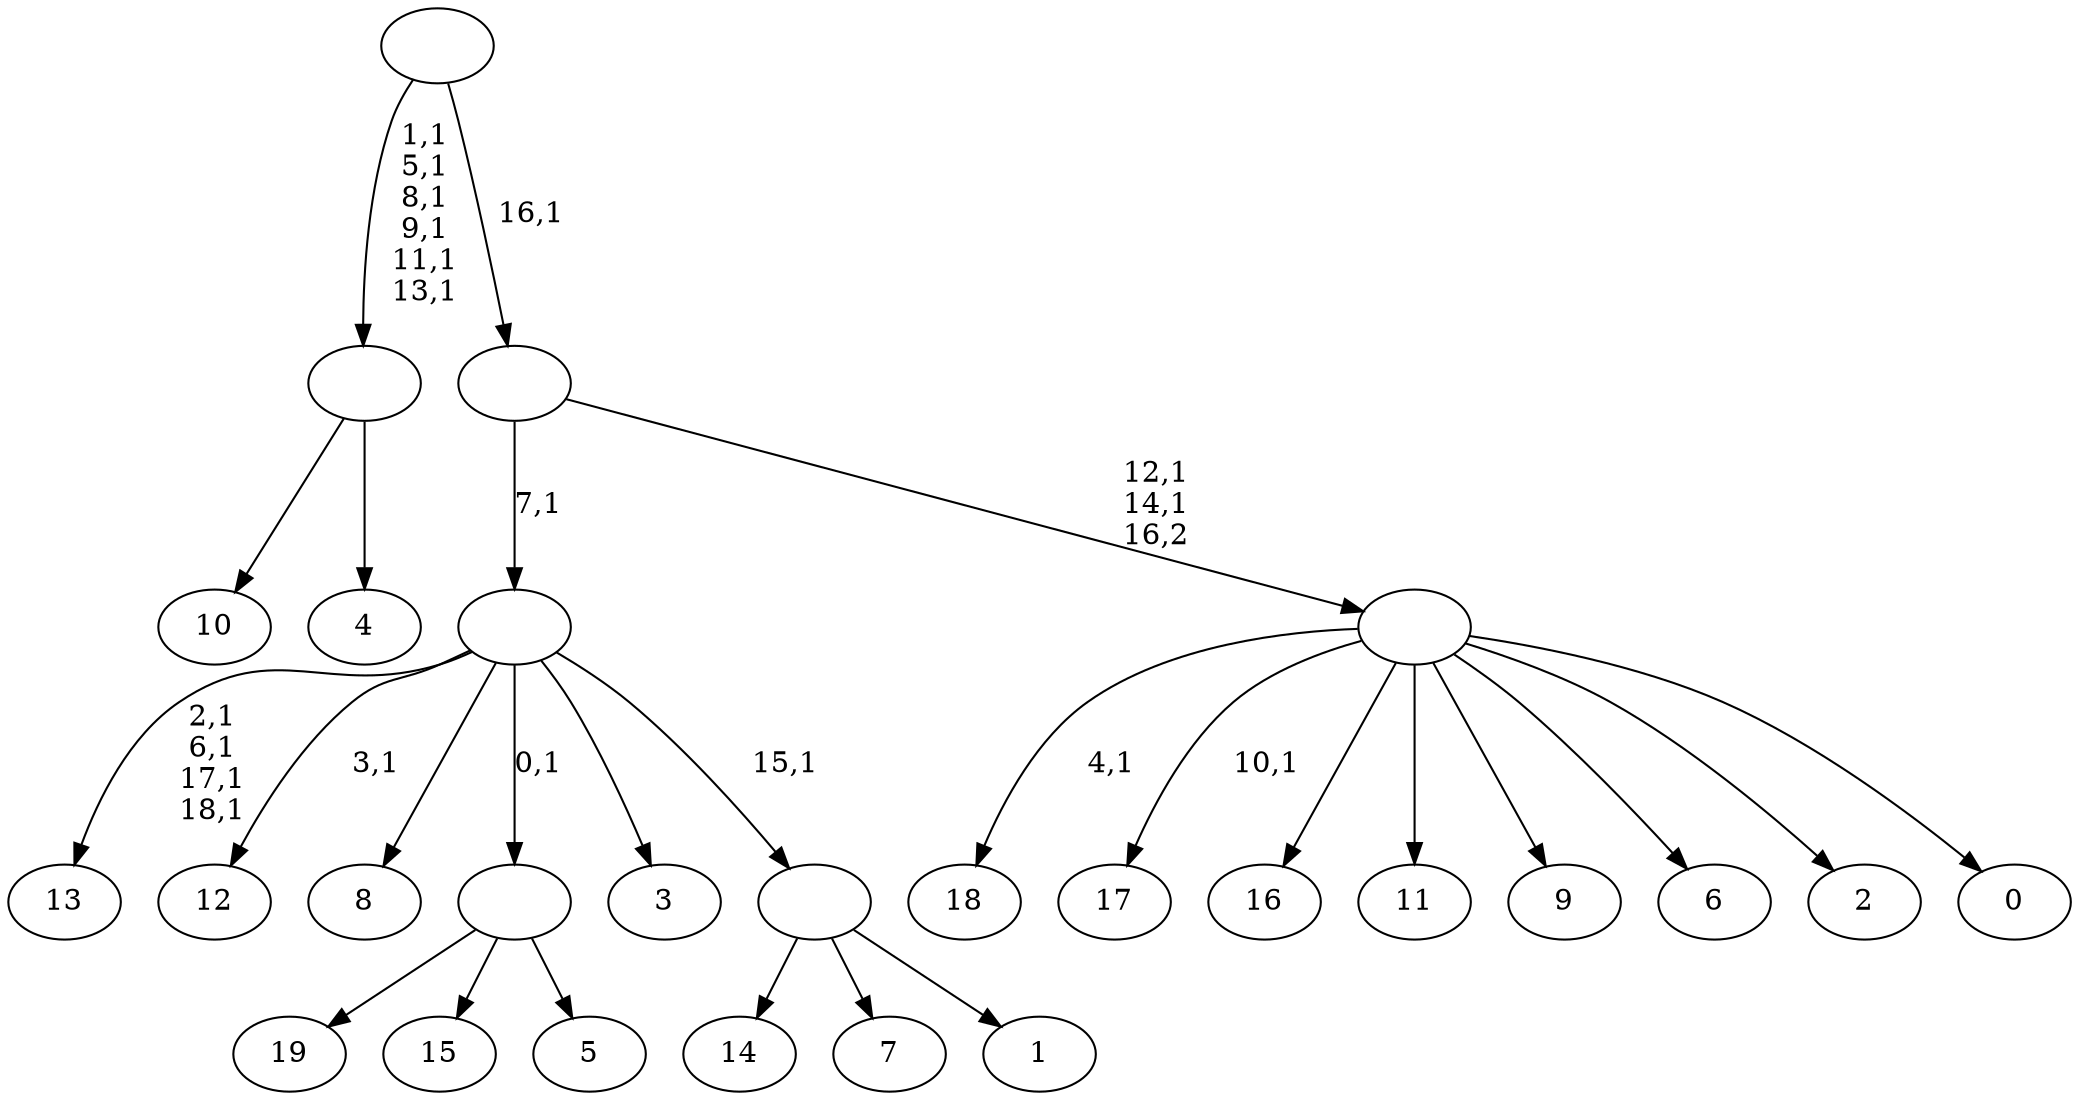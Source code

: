 digraph T {
	39 [label="19"]
	38 [label="18"]
	36 [label="17"]
	34 [label="16"]
	33 [label="15"]
	32 [label="14"]
	31 [label="13"]
	26 [label="12"]
	24 [label="11"]
	23 [label="10"]
	22 [label="9"]
	21 [label="8"]
	20 [label="7"]
	19 [label="6"]
	18 [label="5"]
	17 [label=""]
	16 [label="4"]
	15 [label=""]
	9 [label="3"]
	8 [label="2"]
	7 [label="1"]
	6 [label=""]
	5 [label=""]
	4 [label="0"]
	3 [label=""]
	1 [label=""]
	0 [label=""]
	17 -> 39 [label=""]
	17 -> 33 [label=""]
	17 -> 18 [label=""]
	15 -> 23 [label=""]
	15 -> 16 [label=""]
	6 -> 32 [label=""]
	6 -> 20 [label=""]
	6 -> 7 [label=""]
	5 -> 26 [label="3,1"]
	5 -> 31 [label="2,1\n6,1\n17,1\n18,1"]
	5 -> 21 [label=""]
	5 -> 17 [label="0,1"]
	5 -> 9 [label=""]
	5 -> 6 [label="15,1"]
	3 -> 36 [label="10,1"]
	3 -> 38 [label="4,1"]
	3 -> 34 [label=""]
	3 -> 24 [label=""]
	3 -> 22 [label=""]
	3 -> 19 [label=""]
	3 -> 8 [label=""]
	3 -> 4 [label=""]
	1 -> 3 [label="12,1\n14,1\n16,2"]
	1 -> 5 [label="7,1"]
	0 -> 15 [label="1,1\n5,1\n8,1\n9,1\n11,1\n13,1"]
	0 -> 1 [label="16,1"]
}
